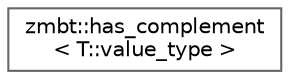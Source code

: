 digraph "Graphical Class Hierarchy"
{
 // LATEX_PDF_SIZE
  bgcolor="transparent";
  edge [fontname=Helvetica,fontsize=10,labelfontname=Helvetica,labelfontsize=10];
  node [fontname=Helvetica,fontsize=10,shape=box,height=0.2,width=0.4];
  rankdir="LR";
  Node0 [id="Node000000",label="zmbt::has_complement\l\< T::value_type \>",height=0.2,width=0.4,color="grey40", fillcolor="white", style="filled",URL="$structzmbt_1_1has__complement.html",tooltip=" "];
}

